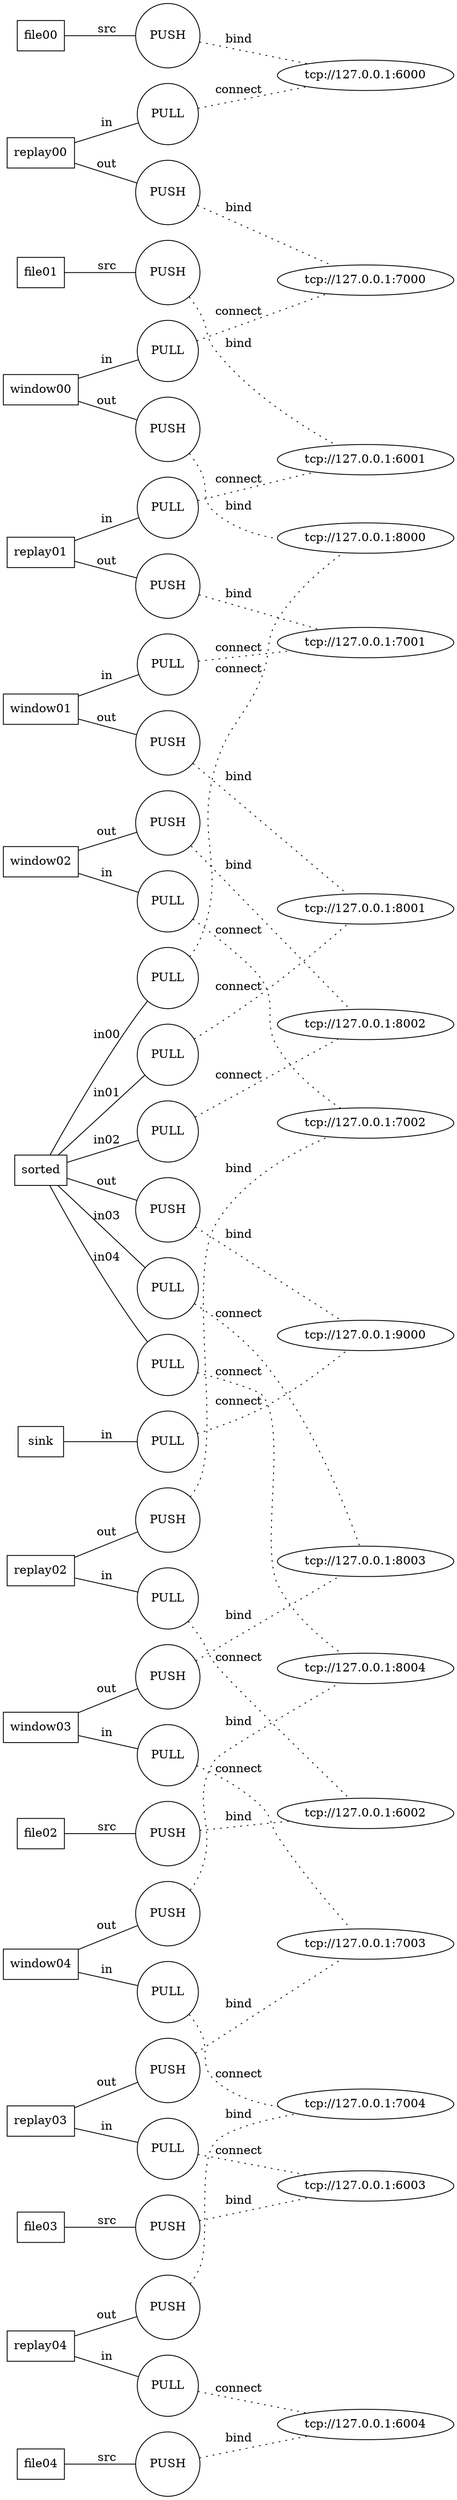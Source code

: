 graph "zgra" {
	rankdir=LR
	// node nodes
	node[shape=box]
	"file00"
	"file01"
	"file02"
	"file03"
	"file04"
	"replay00"
	"replay01"
	"replay02"
	"replay03"
	"replay04"
	"window00"
	"window01"
	"window02"
	"window03"
	"window04"
	"sorted"
	"sink"
	// port nodes
	node[shape=circle]
	"file00_src"[label="PUSH"]
	"file01_src"[label="PUSH"]
	"file02_src"[label="PUSH"]
	"file03_src"[label="PUSH"]
	"file04_src"[label="PUSH"]
	"replay00_in"[label="PULL"]
	"replay00_out"[label="PUSH"]
	"replay01_in"[label="PULL"]
	"replay01_out"[label="PUSH"]
	"replay02_in"[label="PULL"]
	"replay02_out"[label="PUSH"]
	"replay03_in"[label="PULL"]
	"replay03_out"[label="PUSH"]
	"replay04_in"[label="PULL"]
	"replay04_out"[label="PUSH"]
	"window00_in"[label="PULL"]
	"window00_out"[label="PUSH"]
	"window01_in"[label="PULL"]
	"window01_out"[label="PUSH"]
	"window02_in"[label="PULL"]
	"window02_out"[label="PUSH"]
	"window03_in"[label="PULL"]
	"window03_out"[label="PUSH"]
	"window04_in"[label="PULL"]
	"window04_out"[label="PUSH"]
	"sorted_in00"[label="PULL"]
	"sorted_in01"[label="PULL"]
	"sorted_in02"[label="PULL"]
	"sorted_in03"[label="PULL"]
	"sorted_in04"[label="PULL"]
	"sorted_out"[label="PUSH"]
	"sink_in"[label="PULL"]
	// atts nodes
	node[shape=ellipse]
	"tcp://127.0.0.1:6000"
	"tcp://127.0.0.1:6001"
	"tcp://127.0.0.1:6002"
	"tcp://127.0.0.1:6003"
	"tcp://127.0.0.1:6004"
	"tcp://127.0.0.1:6000"
	"tcp://127.0.0.1:7000"
	"tcp://127.0.0.1:6001"
	"tcp://127.0.0.1:7001"
	"tcp://127.0.0.1:6002"
	"tcp://127.0.0.1:7002"
	"tcp://127.0.0.1:6003"
	"tcp://127.0.0.1:7003"
	"tcp://127.0.0.1:6004"
	"tcp://127.0.0.1:7004"
	"tcp://127.0.0.1:7000"
	"tcp://127.0.0.1:8000"
	"tcp://127.0.0.1:7001"
	"tcp://127.0.0.1:8001"
	"tcp://127.0.0.1:7002"
	"tcp://127.0.0.1:8002"
	"tcp://127.0.0.1:7003"
	"tcp://127.0.0.1:8003"
	"tcp://127.0.0.1:7004"
	"tcp://127.0.0.1:8004"
	"tcp://127.0.0.1:8000"
	"tcp://127.0.0.1:8001"
	"tcp://127.0.0.1:8002"
	"tcp://127.0.0.1:8003"
	"tcp://127.0.0.1:8004"
	"tcp://127.0.0.1:9000"
	"tcp://127.0.0.1:9000"
	edge[style=solid]
	"file00" -- "file00_src"[label="src"]
	"file01" -- "file01_src"[label="src"]
	"file02" -- "file02_src"[label="src"]
	"file03" -- "file03_src"[label="src"]
	"file04" -- "file04_src"[label="src"]
	"replay00" -- "replay00_in"[label="in"]
	"replay00" -- "replay00_out"[label="out"]
	"replay01" -- "replay01_in"[label="in"]
	"replay01" -- "replay01_out"[label="out"]
	"replay02" -- "replay02_in"[label="in"]
	"replay02" -- "replay02_out"[label="out"]
	"replay03" -- "replay03_in"[label="in"]
	"replay03" -- "replay03_out"[label="out"]
	"replay04" -- "replay04_in"[label="in"]
	"replay04" -- "replay04_out"[label="out"]
	"window00" -- "window00_in"[label="in"]
	"window00" -- "window00_out"[label="out"]
	"window01" -- "window01_in"[label="in"]
	"window01" -- "window01_out"[label="out"]
	"window02" -- "window02_in"[label="in"]
	"window02" -- "window02_out"[label="out"]
	"window03" -- "window03_in"[label="in"]
	"window03" -- "window03_out"[label="out"]
	"window04" -- "window04_in"[label="in"]
	"window04" -- "window04_out"[label="out"]
	"sorted" -- "sorted_in00"[label="in00"]
	"sorted" -- "sorted_in01"[label="in01"]
	"sorted" -- "sorted_in02"[label="in02"]
	"sorted" -- "sorted_in03"[label="in03"]
	"sorted" -- "sorted_in04"[label="in04"]
	"sorted" -- "sorted_out"[label="out"]
	"sink" -- "sink_in"[label="in"]
	edge[style=dotted]
	"file00_src" -- "tcp://127.0.0.1:6000"[label="bind"]
	"file01_src" -- "tcp://127.0.0.1:6001"[label="bind"]
	"file02_src" -- "tcp://127.0.0.1:6002"[label="bind"]
	"file03_src" -- "tcp://127.0.0.1:6003"[label="bind"]
	"file04_src" -- "tcp://127.0.0.1:6004"[label="bind"]
	"replay00_in" -- "tcp://127.0.0.1:6000"[label="connect"]
	"replay00_out" -- "tcp://127.0.0.1:7000"[label="bind"]
	"replay01_in" -- "tcp://127.0.0.1:6001"[label="connect"]
	"replay01_out" -- "tcp://127.0.0.1:7001"[label="bind"]
	"replay02_in" -- "tcp://127.0.0.1:6002"[label="connect"]
	"replay02_out" -- "tcp://127.0.0.1:7002"[label="bind"]
	"replay03_in" -- "tcp://127.0.0.1:6003"[label="connect"]
	"replay03_out" -- "tcp://127.0.0.1:7003"[label="bind"]
	"replay04_in" -- "tcp://127.0.0.1:6004"[label="connect"]
	"replay04_out" -- "tcp://127.0.0.1:7004"[label="bind"]
	"window00_in" -- "tcp://127.0.0.1:7000"[label="connect"]
	"window00_out" -- "tcp://127.0.0.1:8000"[label="bind"]
	"window01_in" -- "tcp://127.0.0.1:7001"[label="connect"]
	"window01_out" -- "tcp://127.0.0.1:8001"[label="bind"]
	"window02_in" -- "tcp://127.0.0.1:7002"[label="connect"]
	"window02_out" -- "tcp://127.0.0.1:8002"[label="bind"]
	"window03_in" -- "tcp://127.0.0.1:7003"[label="connect"]
	"window03_out" -- "tcp://127.0.0.1:8003"[label="bind"]
	"window04_in" -- "tcp://127.0.0.1:7004"[label="connect"]
	"window04_out" -- "tcp://127.0.0.1:8004"[label="bind"]
	"sorted_in00" -- "tcp://127.0.0.1:8000"[label="connect"]
	"sorted_in01" -- "tcp://127.0.0.1:8001"[label="connect"]
	"sorted_in02" -- "tcp://127.0.0.1:8002"[label="connect"]
	"sorted_in03" -- "tcp://127.0.0.1:8003"[label="connect"]
	"sorted_in04" -- "tcp://127.0.0.1:8004"[label="connect"]
	"sorted_out" -- "tcp://127.0.0.1:9000"[label="bind"]
	"sink_in" -- "tcp://127.0.0.1:9000"[label="connect"]
}
